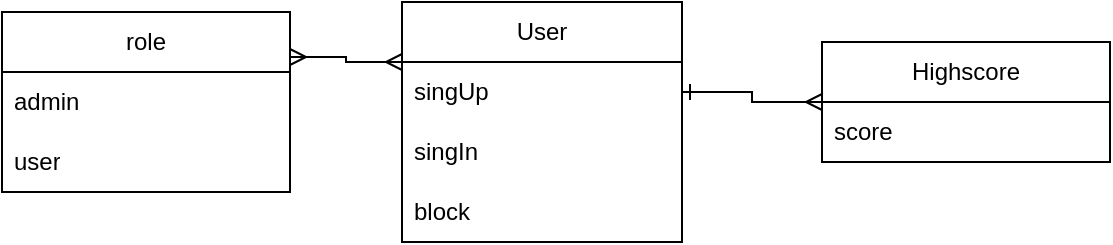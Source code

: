 <mxfile version="21.6.8" type="device">
  <diagram name="Seite-1" id="Uwl_NtpabLYd0y0vUep5">
    <mxGraphModel dx="1419" dy="952" grid="1" gridSize="10" guides="1" tooltips="1" connect="1" arrows="1" fold="1" page="1" pageScale="1" pageWidth="827" pageHeight="1169" math="0" shadow="0">
      <root>
        <mxCell id="0" />
        <mxCell id="1" parent="0" />
        <mxCell id="N6CW8p5gnii61tIS2IyJ-32" value="User" style="swimlane;fontStyle=0;childLayout=stackLayout;horizontal=1;startSize=30;horizontalStack=0;resizeParent=1;resizeParentMax=0;resizeLast=0;collapsible=1;marginBottom=0;whiteSpace=wrap;html=1;" vertex="1" parent="1">
          <mxGeometry x="330" y="270" width="140" height="120" as="geometry" />
        </mxCell>
        <mxCell id="N6CW8p5gnii61tIS2IyJ-33" value="singUp" style="text;strokeColor=none;fillColor=none;align=left;verticalAlign=middle;spacingLeft=4;spacingRight=4;overflow=hidden;points=[[0,0.5],[1,0.5]];portConstraint=eastwest;rotatable=0;whiteSpace=wrap;html=1;" vertex="1" parent="N6CW8p5gnii61tIS2IyJ-32">
          <mxGeometry y="30" width="140" height="30" as="geometry" />
        </mxCell>
        <mxCell id="N6CW8p5gnii61tIS2IyJ-34" value="singIn" style="text;strokeColor=none;fillColor=none;align=left;verticalAlign=middle;spacingLeft=4;spacingRight=4;overflow=hidden;points=[[0,0.5],[1,0.5]];portConstraint=eastwest;rotatable=0;whiteSpace=wrap;html=1;" vertex="1" parent="N6CW8p5gnii61tIS2IyJ-32">
          <mxGeometry y="60" width="140" height="30" as="geometry" />
        </mxCell>
        <mxCell id="N6CW8p5gnii61tIS2IyJ-35" value="block" style="text;strokeColor=none;fillColor=none;align=left;verticalAlign=middle;spacingLeft=4;spacingRight=4;overflow=hidden;points=[[0,0.5],[1,0.5]];portConstraint=eastwest;rotatable=0;whiteSpace=wrap;html=1;" vertex="1" parent="N6CW8p5gnii61tIS2IyJ-32">
          <mxGeometry y="90" width="140" height="30" as="geometry" />
        </mxCell>
        <mxCell id="N6CW8p5gnii61tIS2IyJ-40" style="edgeStyle=orthogonalEdgeStyle;rounded=0;orthogonalLoop=1;jettySize=auto;html=1;exitX=0;exitY=0.5;exitDx=0;exitDy=0;entryX=1;entryY=0.5;entryDx=0;entryDy=0;endArrow=ERone;endFill=0;startArrow=ERmany;startFill=0;" edge="1" parent="1" source="N6CW8p5gnii61tIS2IyJ-36" target="N6CW8p5gnii61tIS2IyJ-33">
          <mxGeometry relative="1" as="geometry" />
        </mxCell>
        <mxCell id="N6CW8p5gnii61tIS2IyJ-36" value="Highscore" style="swimlane;fontStyle=0;childLayout=stackLayout;horizontal=1;startSize=30;horizontalStack=0;resizeParent=1;resizeParentMax=0;resizeLast=0;collapsible=1;marginBottom=0;whiteSpace=wrap;html=1;" vertex="1" parent="1">
          <mxGeometry x="540" y="290" width="144" height="60" as="geometry" />
        </mxCell>
        <mxCell id="N6CW8p5gnii61tIS2IyJ-37" value="score" style="text;strokeColor=none;fillColor=none;align=left;verticalAlign=middle;spacingLeft=4;spacingRight=4;overflow=hidden;points=[[0,0.5],[1,0.5]];portConstraint=eastwest;rotatable=0;whiteSpace=wrap;html=1;" vertex="1" parent="N6CW8p5gnii61tIS2IyJ-36">
          <mxGeometry y="30" width="144" height="30" as="geometry" />
        </mxCell>
        <mxCell id="N6CW8p5gnii61tIS2IyJ-44" style="edgeStyle=orthogonalEdgeStyle;rounded=0;orthogonalLoop=1;jettySize=auto;html=1;exitX=1;exitY=0.25;exitDx=0;exitDy=0;entryX=0;entryY=0.25;entryDx=0;entryDy=0;endArrow=ERmany;endFill=0;startArrow=ERmany;startFill=0;" edge="1" parent="1" source="N6CW8p5gnii61tIS2IyJ-41" target="N6CW8p5gnii61tIS2IyJ-32">
          <mxGeometry relative="1" as="geometry" />
        </mxCell>
        <mxCell id="N6CW8p5gnii61tIS2IyJ-41" value="role" style="swimlane;fontStyle=0;childLayout=stackLayout;horizontal=1;startSize=30;horizontalStack=0;resizeParent=1;resizeParentMax=0;resizeLast=0;collapsible=1;marginBottom=0;whiteSpace=wrap;html=1;" vertex="1" parent="1">
          <mxGeometry x="130" y="275" width="144" height="90" as="geometry" />
        </mxCell>
        <mxCell id="N6CW8p5gnii61tIS2IyJ-42" value="admin" style="text;strokeColor=none;fillColor=none;align=left;verticalAlign=middle;spacingLeft=4;spacingRight=4;overflow=hidden;points=[[0,0.5],[1,0.5]];portConstraint=eastwest;rotatable=0;whiteSpace=wrap;html=1;" vertex="1" parent="N6CW8p5gnii61tIS2IyJ-41">
          <mxGeometry y="30" width="144" height="30" as="geometry" />
        </mxCell>
        <mxCell id="N6CW8p5gnii61tIS2IyJ-43" value="user" style="text;strokeColor=none;fillColor=none;align=left;verticalAlign=middle;spacingLeft=4;spacingRight=4;overflow=hidden;points=[[0,0.5],[1,0.5]];portConstraint=eastwest;rotatable=0;whiteSpace=wrap;html=1;" vertex="1" parent="N6CW8p5gnii61tIS2IyJ-41">
          <mxGeometry y="60" width="144" height="30" as="geometry" />
        </mxCell>
      </root>
    </mxGraphModel>
  </diagram>
</mxfile>
